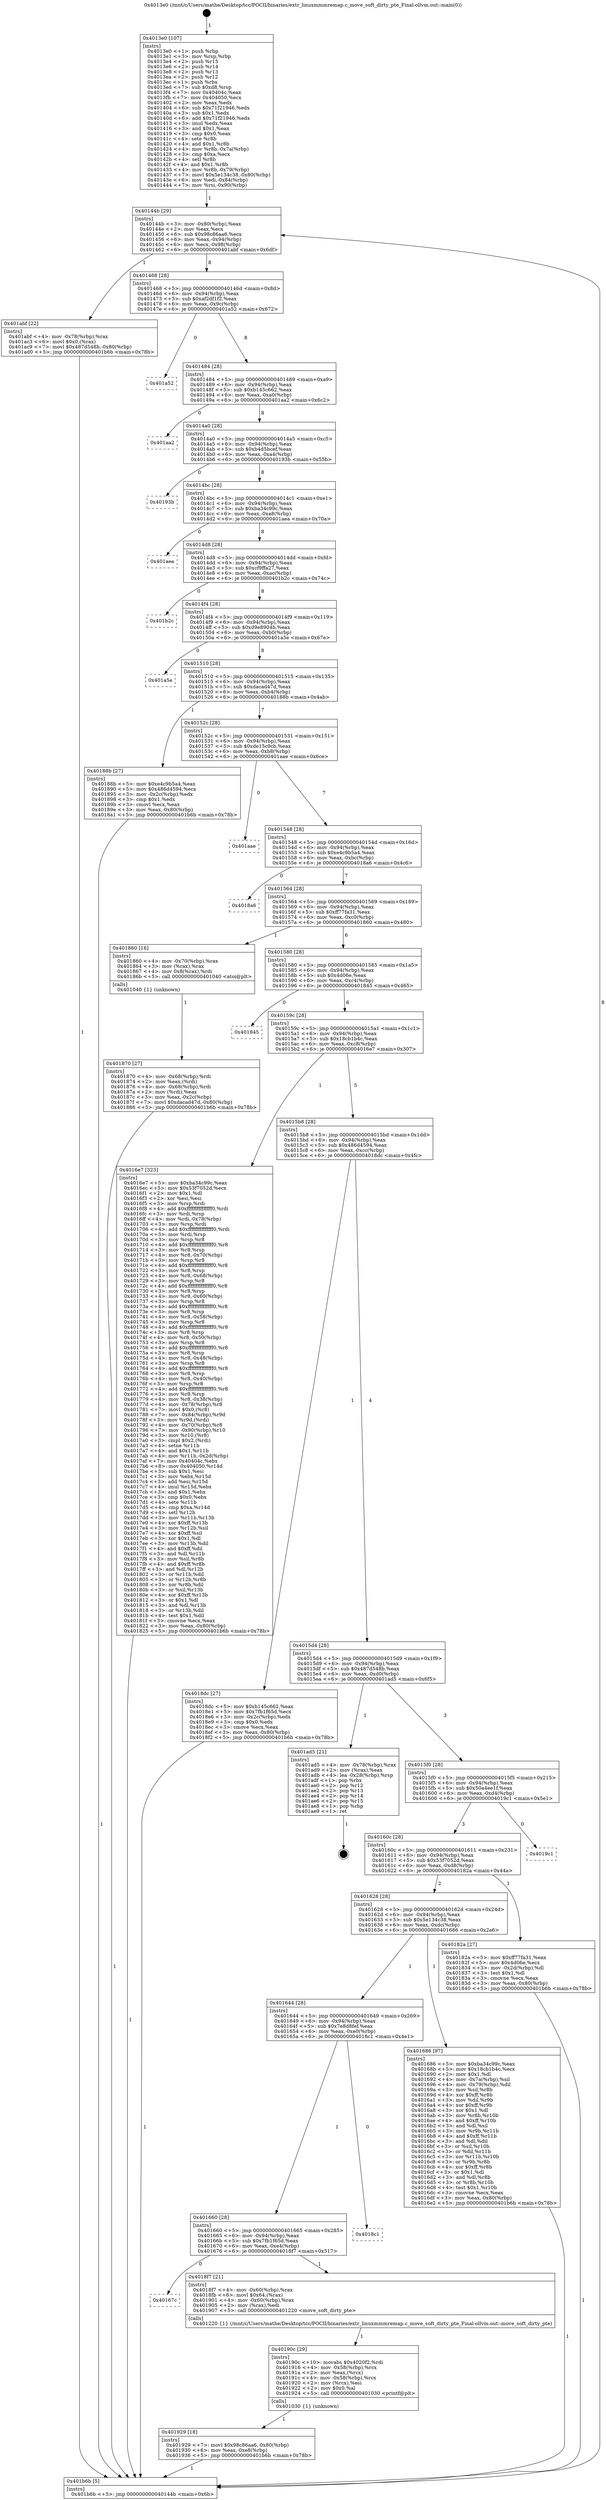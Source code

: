 digraph "0x4013e0" {
  label = "0x4013e0 (/mnt/c/Users/mathe/Desktop/tcc/POCII/binaries/extr_linuxmmmremap.c_move_soft_dirty_pte_Final-ollvm.out::main(0))"
  labelloc = "t"
  node[shape=record]

  Entry [label="",width=0.3,height=0.3,shape=circle,fillcolor=black,style=filled]
  "0x40144b" [label="{
     0x40144b [29]\l
     | [instrs]\l
     &nbsp;&nbsp;0x40144b \<+3\>: mov -0x80(%rbp),%eax\l
     &nbsp;&nbsp;0x40144e \<+2\>: mov %eax,%ecx\l
     &nbsp;&nbsp;0x401450 \<+6\>: sub $0x98c86aa6,%ecx\l
     &nbsp;&nbsp;0x401456 \<+6\>: mov %eax,-0x94(%rbp)\l
     &nbsp;&nbsp;0x40145c \<+6\>: mov %ecx,-0x98(%rbp)\l
     &nbsp;&nbsp;0x401462 \<+6\>: je 0000000000401abf \<main+0x6df\>\l
  }"]
  "0x401abf" [label="{
     0x401abf [22]\l
     | [instrs]\l
     &nbsp;&nbsp;0x401abf \<+4\>: mov -0x78(%rbp),%rax\l
     &nbsp;&nbsp;0x401ac3 \<+6\>: movl $0x0,(%rax)\l
     &nbsp;&nbsp;0x401ac9 \<+7\>: movl $0x487d548b,-0x80(%rbp)\l
     &nbsp;&nbsp;0x401ad0 \<+5\>: jmp 0000000000401b6b \<main+0x78b\>\l
  }"]
  "0x401468" [label="{
     0x401468 [28]\l
     | [instrs]\l
     &nbsp;&nbsp;0x401468 \<+5\>: jmp 000000000040146d \<main+0x8d\>\l
     &nbsp;&nbsp;0x40146d \<+6\>: mov -0x94(%rbp),%eax\l
     &nbsp;&nbsp;0x401473 \<+5\>: sub $0xaf2df1f2,%eax\l
     &nbsp;&nbsp;0x401478 \<+6\>: mov %eax,-0x9c(%rbp)\l
     &nbsp;&nbsp;0x40147e \<+6\>: je 0000000000401a52 \<main+0x672\>\l
  }"]
  Exit [label="",width=0.3,height=0.3,shape=circle,fillcolor=black,style=filled,peripheries=2]
  "0x401a52" [label="{
     0x401a52\l
  }", style=dashed]
  "0x401484" [label="{
     0x401484 [28]\l
     | [instrs]\l
     &nbsp;&nbsp;0x401484 \<+5\>: jmp 0000000000401489 \<main+0xa9\>\l
     &nbsp;&nbsp;0x401489 \<+6\>: mov -0x94(%rbp),%eax\l
     &nbsp;&nbsp;0x40148f \<+5\>: sub $0xb145c662,%eax\l
     &nbsp;&nbsp;0x401494 \<+6\>: mov %eax,-0xa0(%rbp)\l
     &nbsp;&nbsp;0x40149a \<+6\>: je 0000000000401aa2 \<main+0x6c2\>\l
  }"]
  "0x401929" [label="{
     0x401929 [18]\l
     | [instrs]\l
     &nbsp;&nbsp;0x401929 \<+7\>: movl $0x98c86aa6,-0x80(%rbp)\l
     &nbsp;&nbsp;0x401930 \<+6\>: mov %eax,-0xe8(%rbp)\l
     &nbsp;&nbsp;0x401936 \<+5\>: jmp 0000000000401b6b \<main+0x78b\>\l
  }"]
  "0x401aa2" [label="{
     0x401aa2\l
  }", style=dashed]
  "0x4014a0" [label="{
     0x4014a0 [28]\l
     | [instrs]\l
     &nbsp;&nbsp;0x4014a0 \<+5\>: jmp 00000000004014a5 \<main+0xc5\>\l
     &nbsp;&nbsp;0x4014a5 \<+6\>: mov -0x94(%rbp),%eax\l
     &nbsp;&nbsp;0x4014ab \<+5\>: sub $0xb4d5bcef,%eax\l
     &nbsp;&nbsp;0x4014b0 \<+6\>: mov %eax,-0xa4(%rbp)\l
     &nbsp;&nbsp;0x4014b6 \<+6\>: je 000000000040193b \<main+0x55b\>\l
  }"]
  "0x40190c" [label="{
     0x40190c [29]\l
     | [instrs]\l
     &nbsp;&nbsp;0x40190c \<+10\>: movabs $0x4020f2,%rdi\l
     &nbsp;&nbsp;0x401916 \<+4\>: mov -0x58(%rbp),%rcx\l
     &nbsp;&nbsp;0x40191a \<+2\>: mov %eax,(%rcx)\l
     &nbsp;&nbsp;0x40191c \<+4\>: mov -0x58(%rbp),%rcx\l
     &nbsp;&nbsp;0x401920 \<+2\>: mov (%rcx),%esi\l
     &nbsp;&nbsp;0x401922 \<+2\>: mov $0x0,%al\l
     &nbsp;&nbsp;0x401924 \<+5\>: call 0000000000401030 \<printf@plt\>\l
     | [calls]\l
     &nbsp;&nbsp;0x401030 \{1\} (unknown)\l
  }"]
  "0x40193b" [label="{
     0x40193b\l
  }", style=dashed]
  "0x4014bc" [label="{
     0x4014bc [28]\l
     | [instrs]\l
     &nbsp;&nbsp;0x4014bc \<+5\>: jmp 00000000004014c1 \<main+0xe1\>\l
     &nbsp;&nbsp;0x4014c1 \<+6\>: mov -0x94(%rbp),%eax\l
     &nbsp;&nbsp;0x4014c7 \<+5\>: sub $0xba34c99c,%eax\l
     &nbsp;&nbsp;0x4014cc \<+6\>: mov %eax,-0xa8(%rbp)\l
     &nbsp;&nbsp;0x4014d2 \<+6\>: je 0000000000401aea \<main+0x70a\>\l
  }"]
  "0x40167c" [label="{
     0x40167c\l
  }", style=dashed]
  "0x401aea" [label="{
     0x401aea\l
  }", style=dashed]
  "0x4014d8" [label="{
     0x4014d8 [28]\l
     | [instrs]\l
     &nbsp;&nbsp;0x4014d8 \<+5\>: jmp 00000000004014dd \<main+0xfd\>\l
     &nbsp;&nbsp;0x4014dd \<+6\>: mov -0x94(%rbp),%eax\l
     &nbsp;&nbsp;0x4014e3 \<+5\>: sub $0xcf9ffa27,%eax\l
     &nbsp;&nbsp;0x4014e8 \<+6\>: mov %eax,-0xac(%rbp)\l
     &nbsp;&nbsp;0x4014ee \<+6\>: je 0000000000401b2c \<main+0x74c\>\l
  }"]
  "0x4018f7" [label="{
     0x4018f7 [21]\l
     | [instrs]\l
     &nbsp;&nbsp;0x4018f7 \<+4\>: mov -0x60(%rbp),%rax\l
     &nbsp;&nbsp;0x4018fb \<+6\>: movl $0x64,(%rax)\l
     &nbsp;&nbsp;0x401901 \<+4\>: mov -0x60(%rbp),%rax\l
     &nbsp;&nbsp;0x401905 \<+2\>: mov (%rax),%edi\l
     &nbsp;&nbsp;0x401907 \<+5\>: call 0000000000401220 \<move_soft_dirty_pte\>\l
     | [calls]\l
     &nbsp;&nbsp;0x401220 \{1\} (/mnt/c/Users/mathe/Desktop/tcc/POCII/binaries/extr_linuxmmmremap.c_move_soft_dirty_pte_Final-ollvm.out::move_soft_dirty_pte)\l
  }"]
  "0x401b2c" [label="{
     0x401b2c\l
  }", style=dashed]
  "0x4014f4" [label="{
     0x4014f4 [28]\l
     | [instrs]\l
     &nbsp;&nbsp;0x4014f4 \<+5\>: jmp 00000000004014f9 \<main+0x119\>\l
     &nbsp;&nbsp;0x4014f9 \<+6\>: mov -0x94(%rbp),%eax\l
     &nbsp;&nbsp;0x4014ff \<+5\>: sub $0xd9e8904b,%eax\l
     &nbsp;&nbsp;0x401504 \<+6\>: mov %eax,-0xb0(%rbp)\l
     &nbsp;&nbsp;0x40150a \<+6\>: je 0000000000401a5e \<main+0x67e\>\l
  }"]
  "0x401660" [label="{
     0x401660 [28]\l
     | [instrs]\l
     &nbsp;&nbsp;0x401660 \<+5\>: jmp 0000000000401665 \<main+0x285\>\l
     &nbsp;&nbsp;0x401665 \<+6\>: mov -0x94(%rbp),%eax\l
     &nbsp;&nbsp;0x40166b \<+5\>: sub $0x7fb1f65d,%eax\l
     &nbsp;&nbsp;0x401670 \<+6\>: mov %eax,-0xe4(%rbp)\l
     &nbsp;&nbsp;0x401676 \<+6\>: je 00000000004018f7 \<main+0x517\>\l
  }"]
  "0x401a5e" [label="{
     0x401a5e\l
  }", style=dashed]
  "0x401510" [label="{
     0x401510 [28]\l
     | [instrs]\l
     &nbsp;&nbsp;0x401510 \<+5\>: jmp 0000000000401515 \<main+0x135\>\l
     &nbsp;&nbsp;0x401515 \<+6\>: mov -0x94(%rbp),%eax\l
     &nbsp;&nbsp;0x40151b \<+5\>: sub $0xdacad47d,%eax\l
     &nbsp;&nbsp;0x401520 \<+6\>: mov %eax,-0xb4(%rbp)\l
     &nbsp;&nbsp;0x401526 \<+6\>: je 000000000040188b \<main+0x4ab\>\l
  }"]
  "0x4018c1" [label="{
     0x4018c1\l
  }", style=dashed]
  "0x40188b" [label="{
     0x40188b [27]\l
     | [instrs]\l
     &nbsp;&nbsp;0x40188b \<+5\>: mov $0xe4c9b5a4,%eax\l
     &nbsp;&nbsp;0x401890 \<+5\>: mov $0x486d4594,%ecx\l
     &nbsp;&nbsp;0x401895 \<+3\>: mov -0x2c(%rbp),%edx\l
     &nbsp;&nbsp;0x401898 \<+3\>: cmp $0x1,%edx\l
     &nbsp;&nbsp;0x40189b \<+3\>: cmovl %ecx,%eax\l
     &nbsp;&nbsp;0x40189e \<+3\>: mov %eax,-0x80(%rbp)\l
     &nbsp;&nbsp;0x4018a1 \<+5\>: jmp 0000000000401b6b \<main+0x78b\>\l
  }"]
  "0x40152c" [label="{
     0x40152c [28]\l
     | [instrs]\l
     &nbsp;&nbsp;0x40152c \<+5\>: jmp 0000000000401531 \<main+0x151\>\l
     &nbsp;&nbsp;0x401531 \<+6\>: mov -0x94(%rbp),%eax\l
     &nbsp;&nbsp;0x401537 \<+5\>: sub $0xde15c9cb,%eax\l
     &nbsp;&nbsp;0x40153c \<+6\>: mov %eax,-0xb8(%rbp)\l
     &nbsp;&nbsp;0x401542 \<+6\>: je 0000000000401aae \<main+0x6ce\>\l
  }"]
  "0x401870" [label="{
     0x401870 [27]\l
     | [instrs]\l
     &nbsp;&nbsp;0x401870 \<+4\>: mov -0x68(%rbp),%rdi\l
     &nbsp;&nbsp;0x401874 \<+2\>: mov %eax,(%rdi)\l
     &nbsp;&nbsp;0x401876 \<+4\>: mov -0x68(%rbp),%rdi\l
     &nbsp;&nbsp;0x40187a \<+2\>: mov (%rdi),%eax\l
     &nbsp;&nbsp;0x40187c \<+3\>: mov %eax,-0x2c(%rbp)\l
     &nbsp;&nbsp;0x40187f \<+7\>: movl $0xdacad47d,-0x80(%rbp)\l
     &nbsp;&nbsp;0x401886 \<+5\>: jmp 0000000000401b6b \<main+0x78b\>\l
  }"]
  "0x401aae" [label="{
     0x401aae\l
  }", style=dashed]
  "0x401548" [label="{
     0x401548 [28]\l
     | [instrs]\l
     &nbsp;&nbsp;0x401548 \<+5\>: jmp 000000000040154d \<main+0x16d\>\l
     &nbsp;&nbsp;0x40154d \<+6\>: mov -0x94(%rbp),%eax\l
     &nbsp;&nbsp;0x401553 \<+5\>: sub $0xe4c9b5a4,%eax\l
     &nbsp;&nbsp;0x401558 \<+6\>: mov %eax,-0xbc(%rbp)\l
     &nbsp;&nbsp;0x40155e \<+6\>: je 00000000004018a6 \<main+0x4c6\>\l
  }"]
  "0x4013e0" [label="{
     0x4013e0 [107]\l
     | [instrs]\l
     &nbsp;&nbsp;0x4013e0 \<+1\>: push %rbp\l
     &nbsp;&nbsp;0x4013e1 \<+3\>: mov %rsp,%rbp\l
     &nbsp;&nbsp;0x4013e4 \<+2\>: push %r15\l
     &nbsp;&nbsp;0x4013e6 \<+2\>: push %r14\l
     &nbsp;&nbsp;0x4013e8 \<+2\>: push %r13\l
     &nbsp;&nbsp;0x4013ea \<+2\>: push %r12\l
     &nbsp;&nbsp;0x4013ec \<+1\>: push %rbx\l
     &nbsp;&nbsp;0x4013ed \<+7\>: sub $0xd8,%rsp\l
     &nbsp;&nbsp;0x4013f4 \<+7\>: mov 0x40404c,%eax\l
     &nbsp;&nbsp;0x4013fb \<+7\>: mov 0x404050,%ecx\l
     &nbsp;&nbsp;0x401402 \<+2\>: mov %eax,%edx\l
     &nbsp;&nbsp;0x401404 \<+6\>: sub $0x71f21946,%edx\l
     &nbsp;&nbsp;0x40140a \<+3\>: sub $0x1,%edx\l
     &nbsp;&nbsp;0x40140d \<+6\>: add $0x71f21946,%edx\l
     &nbsp;&nbsp;0x401413 \<+3\>: imul %edx,%eax\l
     &nbsp;&nbsp;0x401416 \<+3\>: and $0x1,%eax\l
     &nbsp;&nbsp;0x401419 \<+3\>: cmp $0x0,%eax\l
     &nbsp;&nbsp;0x40141c \<+4\>: sete %r8b\l
     &nbsp;&nbsp;0x401420 \<+4\>: and $0x1,%r8b\l
     &nbsp;&nbsp;0x401424 \<+4\>: mov %r8b,-0x7a(%rbp)\l
     &nbsp;&nbsp;0x401428 \<+3\>: cmp $0xa,%ecx\l
     &nbsp;&nbsp;0x40142b \<+4\>: setl %r8b\l
     &nbsp;&nbsp;0x40142f \<+4\>: and $0x1,%r8b\l
     &nbsp;&nbsp;0x401433 \<+4\>: mov %r8b,-0x79(%rbp)\l
     &nbsp;&nbsp;0x401437 \<+7\>: movl $0x5e134c38,-0x80(%rbp)\l
     &nbsp;&nbsp;0x40143e \<+6\>: mov %edi,-0x84(%rbp)\l
     &nbsp;&nbsp;0x401444 \<+7\>: mov %rsi,-0x90(%rbp)\l
  }"]
  "0x4018a6" [label="{
     0x4018a6\l
  }", style=dashed]
  "0x401564" [label="{
     0x401564 [28]\l
     | [instrs]\l
     &nbsp;&nbsp;0x401564 \<+5\>: jmp 0000000000401569 \<main+0x189\>\l
     &nbsp;&nbsp;0x401569 \<+6\>: mov -0x94(%rbp),%eax\l
     &nbsp;&nbsp;0x40156f \<+5\>: sub $0xff77fa31,%eax\l
     &nbsp;&nbsp;0x401574 \<+6\>: mov %eax,-0xc0(%rbp)\l
     &nbsp;&nbsp;0x40157a \<+6\>: je 0000000000401860 \<main+0x480\>\l
  }"]
  "0x401b6b" [label="{
     0x401b6b [5]\l
     | [instrs]\l
     &nbsp;&nbsp;0x401b6b \<+5\>: jmp 000000000040144b \<main+0x6b\>\l
  }"]
  "0x401860" [label="{
     0x401860 [16]\l
     | [instrs]\l
     &nbsp;&nbsp;0x401860 \<+4\>: mov -0x70(%rbp),%rax\l
     &nbsp;&nbsp;0x401864 \<+3\>: mov (%rax),%rax\l
     &nbsp;&nbsp;0x401867 \<+4\>: mov 0x8(%rax),%rdi\l
     &nbsp;&nbsp;0x40186b \<+5\>: call 0000000000401040 \<atoi@plt\>\l
     | [calls]\l
     &nbsp;&nbsp;0x401040 \{1\} (unknown)\l
  }"]
  "0x401580" [label="{
     0x401580 [28]\l
     | [instrs]\l
     &nbsp;&nbsp;0x401580 \<+5\>: jmp 0000000000401585 \<main+0x1a5\>\l
     &nbsp;&nbsp;0x401585 \<+6\>: mov -0x94(%rbp),%eax\l
     &nbsp;&nbsp;0x40158b \<+5\>: sub $0x4d06e,%eax\l
     &nbsp;&nbsp;0x401590 \<+6\>: mov %eax,-0xc4(%rbp)\l
     &nbsp;&nbsp;0x401596 \<+6\>: je 0000000000401845 \<main+0x465\>\l
  }"]
  "0x401644" [label="{
     0x401644 [28]\l
     | [instrs]\l
     &nbsp;&nbsp;0x401644 \<+5\>: jmp 0000000000401649 \<main+0x269\>\l
     &nbsp;&nbsp;0x401649 \<+6\>: mov -0x94(%rbp),%eax\l
     &nbsp;&nbsp;0x40164f \<+5\>: sub $0x7e8d8fef,%eax\l
     &nbsp;&nbsp;0x401654 \<+6\>: mov %eax,-0xe0(%rbp)\l
     &nbsp;&nbsp;0x40165a \<+6\>: je 00000000004018c1 \<main+0x4e1\>\l
  }"]
  "0x401845" [label="{
     0x401845\l
  }", style=dashed]
  "0x40159c" [label="{
     0x40159c [28]\l
     | [instrs]\l
     &nbsp;&nbsp;0x40159c \<+5\>: jmp 00000000004015a1 \<main+0x1c1\>\l
     &nbsp;&nbsp;0x4015a1 \<+6\>: mov -0x94(%rbp),%eax\l
     &nbsp;&nbsp;0x4015a7 \<+5\>: sub $0x18cb1b4c,%eax\l
     &nbsp;&nbsp;0x4015ac \<+6\>: mov %eax,-0xc8(%rbp)\l
     &nbsp;&nbsp;0x4015b2 \<+6\>: je 00000000004016e7 \<main+0x307\>\l
  }"]
  "0x401686" [label="{
     0x401686 [97]\l
     | [instrs]\l
     &nbsp;&nbsp;0x401686 \<+5\>: mov $0xba34c99c,%eax\l
     &nbsp;&nbsp;0x40168b \<+5\>: mov $0x18cb1b4c,%ecx\l
     &nbsp;&nbsp;0x401690 \<+2\>: mov $0x1,%dl\l
     &nbsp;&nbsp;0x401692 \<+4\>: mov -0x7a(%rbp),%sil\l
     &nbsp;&nbsp;0x401696 \<+4\>: mov -0x79(%rbp),%dil\l
     &nbsp;&nbsp;0x40169a \<+3\>: mov %sil,%r8b\l
     &nbsp;&nbsp;0x40169d \<+4\>: xor $0xff,%r8b\l
     &nbsp;&nbsp;0x4016a1 \<+3\>: mov %dil,%r9b\l
     &nbsp;&nbsp;0x4016a4 \<+4\>: xor $0xff,%r9b\l
     &nbsp;&nbsp;0x4016a8 \<+3\>: xor $0x1,%dl\l
     &nbsp;&nbsp;0x4016ab \<+3\>: mov %r8b,%r10b\l
     &nbsp;&nbsp;0x4016ae \<+4\>: and $0xff,%r10b\l
     &nbsp;&nbsp;0x4016b2 \<+3\>: and %dl,%sil\l
     &nbsp;&nbsp;0x4016b5 \<+3\>: mov %r9b,%r11b\l
     &nbsp;&nbsp;0x4016b8 \<+4\>: and $0xff,%r11b\l
     &nbsp;&nbsp;0x4016bc \<+3\>: and %dl,%dil\l
     &nbsp;&nbsp;0x4016bf \<+3\>: or %sil,%r10b\l
     &nbsp;&nbsp;0x4016c2 \<+3\>: or %dil,%r11b\l
     &nbsp;&nbsp;0x4016c5 \<+3\>: xor %r11b,%r10b\l
     &nbsp;&nbsp;0x4016c8 \<+3\>: or %r9b,%r8b\l
     &nbsp;&nbsp;0x4016cb \<+4\>: xor $0xff,%r8b\l
     &nbsp;&nbsp;0x4016cf \<+3\>: or $0x1,%dl\l
     &nbsp;&nbsp;0x4016d2 \<+3\>: and %dl,%r8b\l
     &nbsp;&nbsp;0x4016d5 \<+3\>: or %r8b,%r10b\l
     &nbsp;&nbsp;0x4016d8 \<+4\>: test $0x1,%r10b\l
     &nbsp;&nbsp;0x4016dc \<+3\>: cmovne %ecx,%eax\l
     &nbsp;&nbsp;0x4016df \<+3\>: mov %eax,-0x80(%rbp)\l
     &nbsp;&nbsp;0x4016e2 \<+5\>: jmp 0000000000401b6b \<main+0x78b\>\l
  }"]
  "0x4016e7" [label="{
     0x4016e7 [323]\l
     | [instrs]\l
     &nbsp;&nbsp;0x4016e7 \<+5\>: mov $0xba34c99c,%eax\l
     &nbsp;&nbsp;0x4016ec \<+5\>: mov $0x53f7052d,%ecx\l
     &nbsp;&nbsp;0x4016f1 \<+2\>: mov $0x1,%dl\l
     &nbsp;&nbsp;0x4016f3 \<+2\>: xor %esi,%esi\l
     &nbsp;&nbsp;0x4016f5 \<+3\>: mov %rsp,%rdi\l
     &nbsp;&nbsp;0x4016f8 \<+4\>: add $0xfffffffffffffff0,%rdi\l
     &nbsp;&nbsp;0x4016fc \<+3\>: mov %rdi,%rsp\l
     &nbsp;&nbsp;0x4016ff \<+4\>: mov %rdi,-0x78(%rbp)\l
     &nbsp;&nbsp;0x401703 \<+3\>: mov %rsp,%rdi\l
     &nbsp;&nbsp;0x401706 \<+4\>: add $0xfffffffffffffff0,%rdi\l
     &nbsp;&nbsp;0x40170a \<+3\>: mov %rdi,%rsp\l
     &nbsp;&nbsp;0x40170d \<+3\>: mov %rsp,%r8\l
     &nbsp;&nbsp;0x401710 \<+4\>: add $0xfffffffffffffff0,%r8\l
     &nbsp;&nbsp;0x401714 \<+3\>: mov %r8,%rsp\l
     &nbsp;&nbsp;0x401717 \<+4\>: mov %r8,-0x70(%rbp)\l
     &nbsp;&nbsp;0x40171b \<+3\>: mov %rsp,%r8\l
     &nbsp;&nbsp;0x40171e \<+4\>: add $0xfffffffffffffff0,%r8\l
     &nbsp;&nbsp;0x401722 \<+3\>: mov %r8,%rsp\l
     &nbsp;&nbsp;0x401725 \<+4\>: mov %r8,-0x68(%rbp)\l
     &nbsp;&nbsp;0x401729 \<+3\>: mov %rsp,%r8\l
     &nbsp;&nbsp;0x40172c \<+4\>: add $0xfffffffffffffff0,%r8\l
     &nbsp;&nbsp;0x401730 \<+3\>: mov %r8,%rsp\l
     &nbsp;&nbsp;0x401733 \<+4\>: mov %r8,-0x60(%rbp)\l
     &nbsp;&nbsp;0x401737 \<+3\>: mov %rsp,%r8\l
     &nbsp;&nbsp;0x40173a \<+4\>: add $0xfffffffffffffff0,%r8\l
     &nbsp;&nbsp;0x40173e \<+3\>: mov %r8,%rsp\l
     &nbsp;&nbsp;0x401741 \<+4\>: mov %r8,-0x58(%rbp)\l
     &nbsp;&nbsp;0x401745 \<+3\>: mov %rsp,%r8\l
     &nbsp;&nbsp;0x401748 \<+4\>: add $0xfffffffffffffff0,%r8\l
     &nbsp;&nbsp;0x40174c \<+3\>: mov %r8,%rsp\l
     &nbsp;&nbsp;0x40174f \<+4\>: mov %r8,-0x50(%rbp)\l
     &nbsp;&nbsp;0x401753 \<+3\>: mov %rsp,%r8\l
     &nbsp;&nbsp;0x401756 \<+4\>: add $0xfffffffffffffff0,%r8\l
     &nbsp;&nbsp;0x40175a \<+3\>: mov %r8,%rsp\l
     &nbsp;&nbsp;0x40175d \<+4\>: mov %r8,-0x48(%rbp)\l
     &nbsp;&nbsp;0x401761 \<+3\>: mov %rsp,%r8\l
     &nbsp;&nbsp;0x401764 \<+4\>: add $0xfffffffffffffff0,%r8\l
     &nbsp;&nbsp;0x401768 \<+3\>: mov %r8,%rsp\l
     &nbsp;&nbsp;0x40176b \<+4\>: mov %r8,-0x40(%rbp)\l
     &nbsp;&nbsp;0x40176f \<+3\>: mov %rsp,%r8\l
     &nbsp;&nbsp;0x401772 \<+4\>: add $0xfffffffffffffff0,%r8\l
     &nbsp;&nbsp;0x401776 \<+3\>: mov %r8,%rsp\l
     &nbsp;&nbsp;0x401779 \<+4\>: mov %r8,-0x38(%rbp)\l
     &nbsp;&nbsp;0x40177d \<+4\>: mov -0x78(%rbp),%r8\l
     &nbsp;&nbsp;0x401781 \<+7\>: movl $0x0,(%r8)\l
     &nbsp;&nbsp;0x401788 \<+7\>: mov -0x84(%rbp),%r9d\l
     &nbsp;&nbsp;0x40178f \<+3\>: mov %r9d,(%rdi)\l
     &nbsp;&nbsp;0x401792 \<+4\>: mov -0x70(%rbp),%r8\l
     &nbsp;&nbsp;0x401796 \<+7\>: mov -0x90(%rbp),%r10\l
     &nbsp;&nbsp;0x40179d \<+3\>: mov %r10,(%r8)\l
     &nbsp;&nbsp;0x4017a0 \<+3\>: cmpl $0x2,(%rdi)\l
     &nbsp;&nbsp;0x4017a3 \<+4\>: setne %r11b\l
     &nbsp;&nbsp;0x4017a7 \<+4\>: and $0x1,%r11b\l
     &nbsp;&nbsp;0x4017ab \<+4\>: mov %r11b,-0x2d(%rbp)\l
     &nbsp;&nbsp;0x4017af \<+7\>: mov 0x40404c,%ebx\l
     &nbsp;&nbsp;0x4017b6 \<+8\>: mov 0x404050,%r14d\l
     &nbsp;&nbsp;0x4017be \<+3\>: sub $0x1,%esi\l
     &nbsp;&nbsp;0x4017c1 \<+3\>: mov %ebx,%r15d\l
     &nbsp;&nbsp;0x4017c4 \<+3\>: add %esi,%r15d\l
     &nbsp;&nbsp;0x4017c7 \<+4\>: imul %r15d,%ebx\l
     &nbsp;&nbsp;0x4017cb \<+3\>: and $0x1,%ebx\l
     &nbsp;&nbsp;0x4017ce \<+3\>: cmp $0x0,%ebx\l
     &nbsp;&nbsp;0x4017d1 \<+4\>: sete %r11b\l
     &nbsp;&nbsp;0x4017d5 \<+4\>: cmp $0xa,%r14d\l
     &nbsp;&nbsp;0x4017d9 \<+4\>: setl %r12b\l
     &nbsp;&nbsp;0x4017dd \<+3\>: mov %r11b,%r13b\l
     &nbsp;&nbsp;0x4017e0 \<+4\>: xor $0xff,%r13b\l
     &nbsp;&nbsp;0x4017e4 \<+3\>: mov %r12b,%sil\l
     &nbsp;&nbsp;0x4017e7 \<+4\>: xor $0xff,%sil\l
     &nbsp;&nbsp;0x4017eb \<+3\>: xor $0x1,%dl\l
     &nbsp;&nbsp;0x4017ee \<+3\>: mov %r13b,%dil\l
     &nbsp;&nbsp;0x4017f1 \<+4\>: and $0xff,%dil\l
     &nbsp;&nbsp;0x4017f5 \<+3\>: and %dl,%r11b\l
     &nbsp;&nbsp;0x4017f8 \<+3\>: mov %sil,%r8b\l
     &nbsp;&nbsp;0x4017fb \<+4\>: and $0xff,%r8b\l
     &nbsp;&nbsp;0x4017ff \<+3\>: and %dl,%r12b\l
     &nbsp;&nbsp;0x401802 \<+3\>: or %r11b,%dil\l
     &nbsp;&nbsp;0x401805 \<+3\>: or %r12b,%r8b\l
     &nbsp;&nbsp;0x401808 \<+3\>: xor %r8b,%dil\l
     &nbsp;&nbsp;0x40180b \<+3\>: or %sil,%r13b\l
     &nbsp;&nbsp;0x40180e \<+4\>: xor $0xff,%r13b\l
     &nbsp;&nbsp;0x401812 \<+3\>: or $0x1,%dl\l
     &nbsp;&nbsp;0x401815 \<+3\>: and %dl,%r13b\l
     &nbsp;&nbsp;0x401818 \<+3\>: or %r13b,%dil\l
     &nbsp;&nbsp;0x40181b \<+4\>: test $0x1,%dil\l
     &nbsp;&nbsp;0x40181f \<+3\>: cmovne %ecx,%eax\l
     &nbsp;&nbsp;0x401822 \<+3\>: mov %eax,-0x80(%rbp)\l
     &nbsp;&nbsp;0x401825 \<+5\>: jmp 0000000000401b6b \<main+0x78b\>\l
  }"]
  "0x4015b8" [label="{
     0x4015b8 [28]\l
     | [instrs]\l
     &nbsp;&nbsp;0x4015b8 \<+5\>: jmp 00000000004015bd \<main+0x1dd\>\l
     &nbsp;&nbsp;0x4015bd \<+6\>: mov -0x94(%rbp),%eax\l
     &nbsp;&nbsp;0x4015c3 \<+5\>: sub $0x486d4594,%eax\l
     &nbsp;&nbsp;0x4015c8 \<+6\>: mov %eax,-0xcc(%rbp)\l
     &nbsp;&nbsp;0x4015ce \<+6\>: je 00000000004018dc \<main+0x4fc\>\l
  }"]
  "0x401628" [label="{
     0x401628 [28]\l
     | [instrs]\l
     &nbsp;&nbsp;0x401628 \<+5\>: jmp 000000000040162d \<main+0x24d\>\l
     &nbsp;&nbsp;0x40162d \<+6\>: mov -0x94(%rbp),%eax\l
     &nbsp;&nbsp;0x401633 \<+5\>: sub $0x5e134c38,%eax\l
     &nbsp;&nbsp;0x401638 \<+6\>: mov %eax,-0xdc(%rbp)\l
     &nbsp;&nbsp;0x40163e \<+6\>: je 0000000000401686 \<main+0x2a6\>\l
  }"]
  "0x4018dc" [label="{
     0x4018dc [27]\l
     | [instrs]\l
     &nbsp;&nbsp;0x4018dc \<+5\>: mov $0xb145c662,%eax\l
     &nbsp;&nbsp;0x4018e1 \<+5\>: mov $0x7fb1f65d,%ecx\l
     &nbsp;&nbsp;0x4018e6 \<+3\>: mov -0x2c(%rbp),%edx\l
     &nbsp;&nbsp;0x4018e9 \<+3\>: cmp $0x0,%edx\l
     &nbsp;&nbsp;0x4018ec \<+3\>: cmove %ecx,%eax\l
     &nbsp;&nbsp;0x4018ef \<+3\>: mov %eax,-0x80(%rbp)\l
     &nbsp;&nbsp;0x4018f2 \<+5\>: jmp 0000000000401b6b \<main+0x78b\>\l
  }"]
  "0x4015d4" [label="{
     0x4015d4 [28]\l
     | [instrs]\l
     &nbsp;&nbsp;0x4015d4 \<+5\>: jmp 00000000004015d9 \<main+0x1f9\>\l
     &nbsp;&nbsp;0x4015d9 \<+6\>: mov -0x94(%rbp),%eax\l
     &nbsp;&nbsp;0x4015df \<+5\>: sub $0x487d548b,%eax\l
     &nbsp;&nbsp;0x4015e4 \<+6\>: mov %eax,-0xd0(%rbp)\l
     &nbsp;&nbsp;0x4015ea \<+6\>: je 0000000000401ad5 \<main+0x6f5\>\l
  }"]
  "0x40182a" [label="{
     0x40182a [27]\l
     | [instrs]\l
     &nbsp;&nbsp;0x40182a \<+5\>: mov $0xff77fa31,%eax\l
     &nbsp;&nbsp;0x40182f \<+5\>: mov $0x4d06e,%ecx\l
     &nbsp;&nbsp;0x401834 \<+3\>: mov -0x2d(%rbp),%dl\l
     &nbsp;&nbsp;0x401837 \<+3\>: test $0x1,%dl\l
     &nbsp;&nbsp;0x40183a \<+3\>: cmovne %ecx,%eax\l
     &nbsp;&nbsp;0x40183d \<+3\>: mov %eax,-0x80(%rbp)\l
     &nbsp;&nbsp;0x401840 \<+5\>: jmp 0000000000401b6b \<main+0x78b\>\l
  }"]
  "0x401ad5" [label="{
     0x401ad5 [21]\l
     | [instrs]\l
     &nbsp;&nbsp;0x401ad5 \<+4\>: mov -0x78(%rbp),%rax\l
     &nbsp;&nbsp;0x401ad9 \<+2\>: mov (%rax),%eax\l
     &nbsp;&nbsp;0x401adb \<+4\>: lea -0x28(%rbp),%rsp\l
     &nbsp;&nbsp;0x401adf \<+1\>: pop %rbx\l
     &nbsp;&nbsp;0x401ae0 \<+2\>: pop %r12\l
     &nbsp;&nbsp;0x401ae2 \<+2\>: pop %r13\l
     &nbsp;&nbsp;0x401ae4 \<+2\>: pop %r14\l
     &nbsp;&nbsp;0x401ae6 \<+2\>: pop %r15\l
     &nbsp;&nbsp;0x401ae8 \<+1\>: pop %rbp\l
     &nbsp;&nbsp;0x401ae9 \<+1\>: ret\l
  }"]
  "0x4015f0" [label="{
     0x4015f0 [28]\l
     | [instrs]\l
     &nbsp;&nbsp;0x4015f0 \<+5\>: jmp 00000000004015f5 \<main+0x215\>\l
     &nbsp;&nbsp;0x4015f5 \<+6\>: mov -0x94(%rbp),%eax\l
     &nbsp;&nbsp;0x4015fb \<+5\>: sub $0x50a4ee1f,%eax\l
     &nbsp;&nbsp;0x401600 \<+6\>: mov %eax,-0xd4(%rbp)\l
     &nbsp;&nbsp;0x401606 \<+6\>: je 00000000004019c1 \<main+0x5e1\>\l
  }"]
  "0x40160c" [label="{
     0x40160c [28]\l
     | [instrs]\l
     &nbsp;&nbsp;0x40160c \<+5\>: jmp 0000000000401611 \<main+0x231\>\l
     &nbsp;&nbsp;0x401611 \<+6\>: mov -0x94(%rbp),%eax\l
     &nbsp;&nbsp;0x401617 \<+5\>: sub $0x53f7052d,%eax\l
     &nbsp;&nbsp;0x40161c \<+6\>: mov %eax,-0xd8(%rbp)\l
     &nbsp;&nbsp;0x401622 \<+6\>: je 000000000040182a \<main+0x44a\>\l
  }"]
  "0x4019c1" [label="{
     0x4019c1\l
  }", style=dashed]
  Entry -> "0x4013e0" [label=" 1"]
  "0x40144b" -> "0x401abf" [label=" 1"]
  "0x40144b" -> "0x401468" [label=" 8"]
  "0x401ad5" -> Exit [label=" 1"]
  "0x401468" -> "0x401a52" [label=" 0"]
  "0x401468" -> "0x401484" [label=" 8"]
  "0x401abf" -> "0x401b6b" [label=" 1"]
  "0x401484" -> "0x401aa2" [label=" 0"]
  "0x401484" -> "0x4014a0" [label=" 8"]
  "0x401929" -> "0x401b6b" [label=" 1"]
  "0x4014a0" -> "0x40193b" [label=" 0"]
  "0x4014a0" -> "0x4014bc" [label=" 8"]
  "0x40190c" -> "0x401929" [label=" 1"]
  "0x4014bc" -> "0x401aea" [label=" 0"]
  "0x4014bc" -> "0x4014d8" [label=" 8"]
  "0x4018f7" -> "0x40190c" [label=" 1"]
  "0x4014d8" -> "0x401b2c" [label=" 0"]
  "0x4014d8" -> "0x4014f4" [label=" 8"]
  "0x401660" -> "0x40167c" [label=" 0"]
  "0x4014f4" -> "0x401a5e" [label=" 0"]
  "0x4014f4" -> "0x401510" [label=" 8"]
  "0x401660" -> "0x4018f7" [label=" 1"]
  "0x401510" -> "0x40188b" [label=" 1"]
  "0x401510" -> "0x40152c" [label=" 7"]
  "0x401644" -> "0x401660" [label=" 1"]
  "0x40152c" -> "0x401aae" [label=" 0"]
  "0x40152c" -> "0x401548" [label=" 7"]
  "0x401644" -> "0x4018c1" [label=" 0"]
  "0x401548" -> "0x4018a6" [label=" 0"]
  "0x401548" -> "0x401564" [label=" 7"]
  "0x40188b" -> "0x401b6b" [label=" 1"]
  "0x401564" -> "0x401860" [label=" 1"]
  "0x401564" -> "0x401580" [label=" 6"]
  "0x401870" -> "0x401b6b" [label=" 1"]
  "0x401580" -> "0x401845" [label=" 0"]
  "0x401580" -> "0x40159c" [label=" 6"]
  "0x401860" -> "0x401870" [label=" 1"]
  "0x40159c" -> "0x4016e7" [label=" 1"]
  "0x40159c" -> "0x4015b8" [label=" 5"]
  "0x40182a" -> "0x401b6b" [label=" 1"]
  "0x4015b8" -> "0x4018dc" [label=" 1"]
  "0x4015b8" -> "0x4015d4" [label=" 4"]
  "0x4018dc" -> "0x401b6b" [label=" 1"]
  "0x4015d4" -> "0x401ad5" [label=" 1"]
  "0x4015d4" -> "0x4015f0" [label=" 3"]
  "0x401b6b" -> "0x40144b" [label=" 8"]
  "0x4015f0" -> "0x4019c1" [label=" 0"]
  "0x4015f0" -> "0x40160c" [label=" 3"]
  "0x4013e0" -> "0x40144b" [label=" 1"]
  "0x40160c" -> "0x40182a" [label=" 1"]
  "0x40160c" -> "0x401628" [label=" 2"]
  "0x4016e7" -> "0x401b6b" [label=" 1"]
  "0x401628" -> "0x401686" [label=" 1"]
  "0x401628" -> "0x401644" [label=" 1"]
  "0x401686" -> "0x401b6b" [label=" 1"]
}
